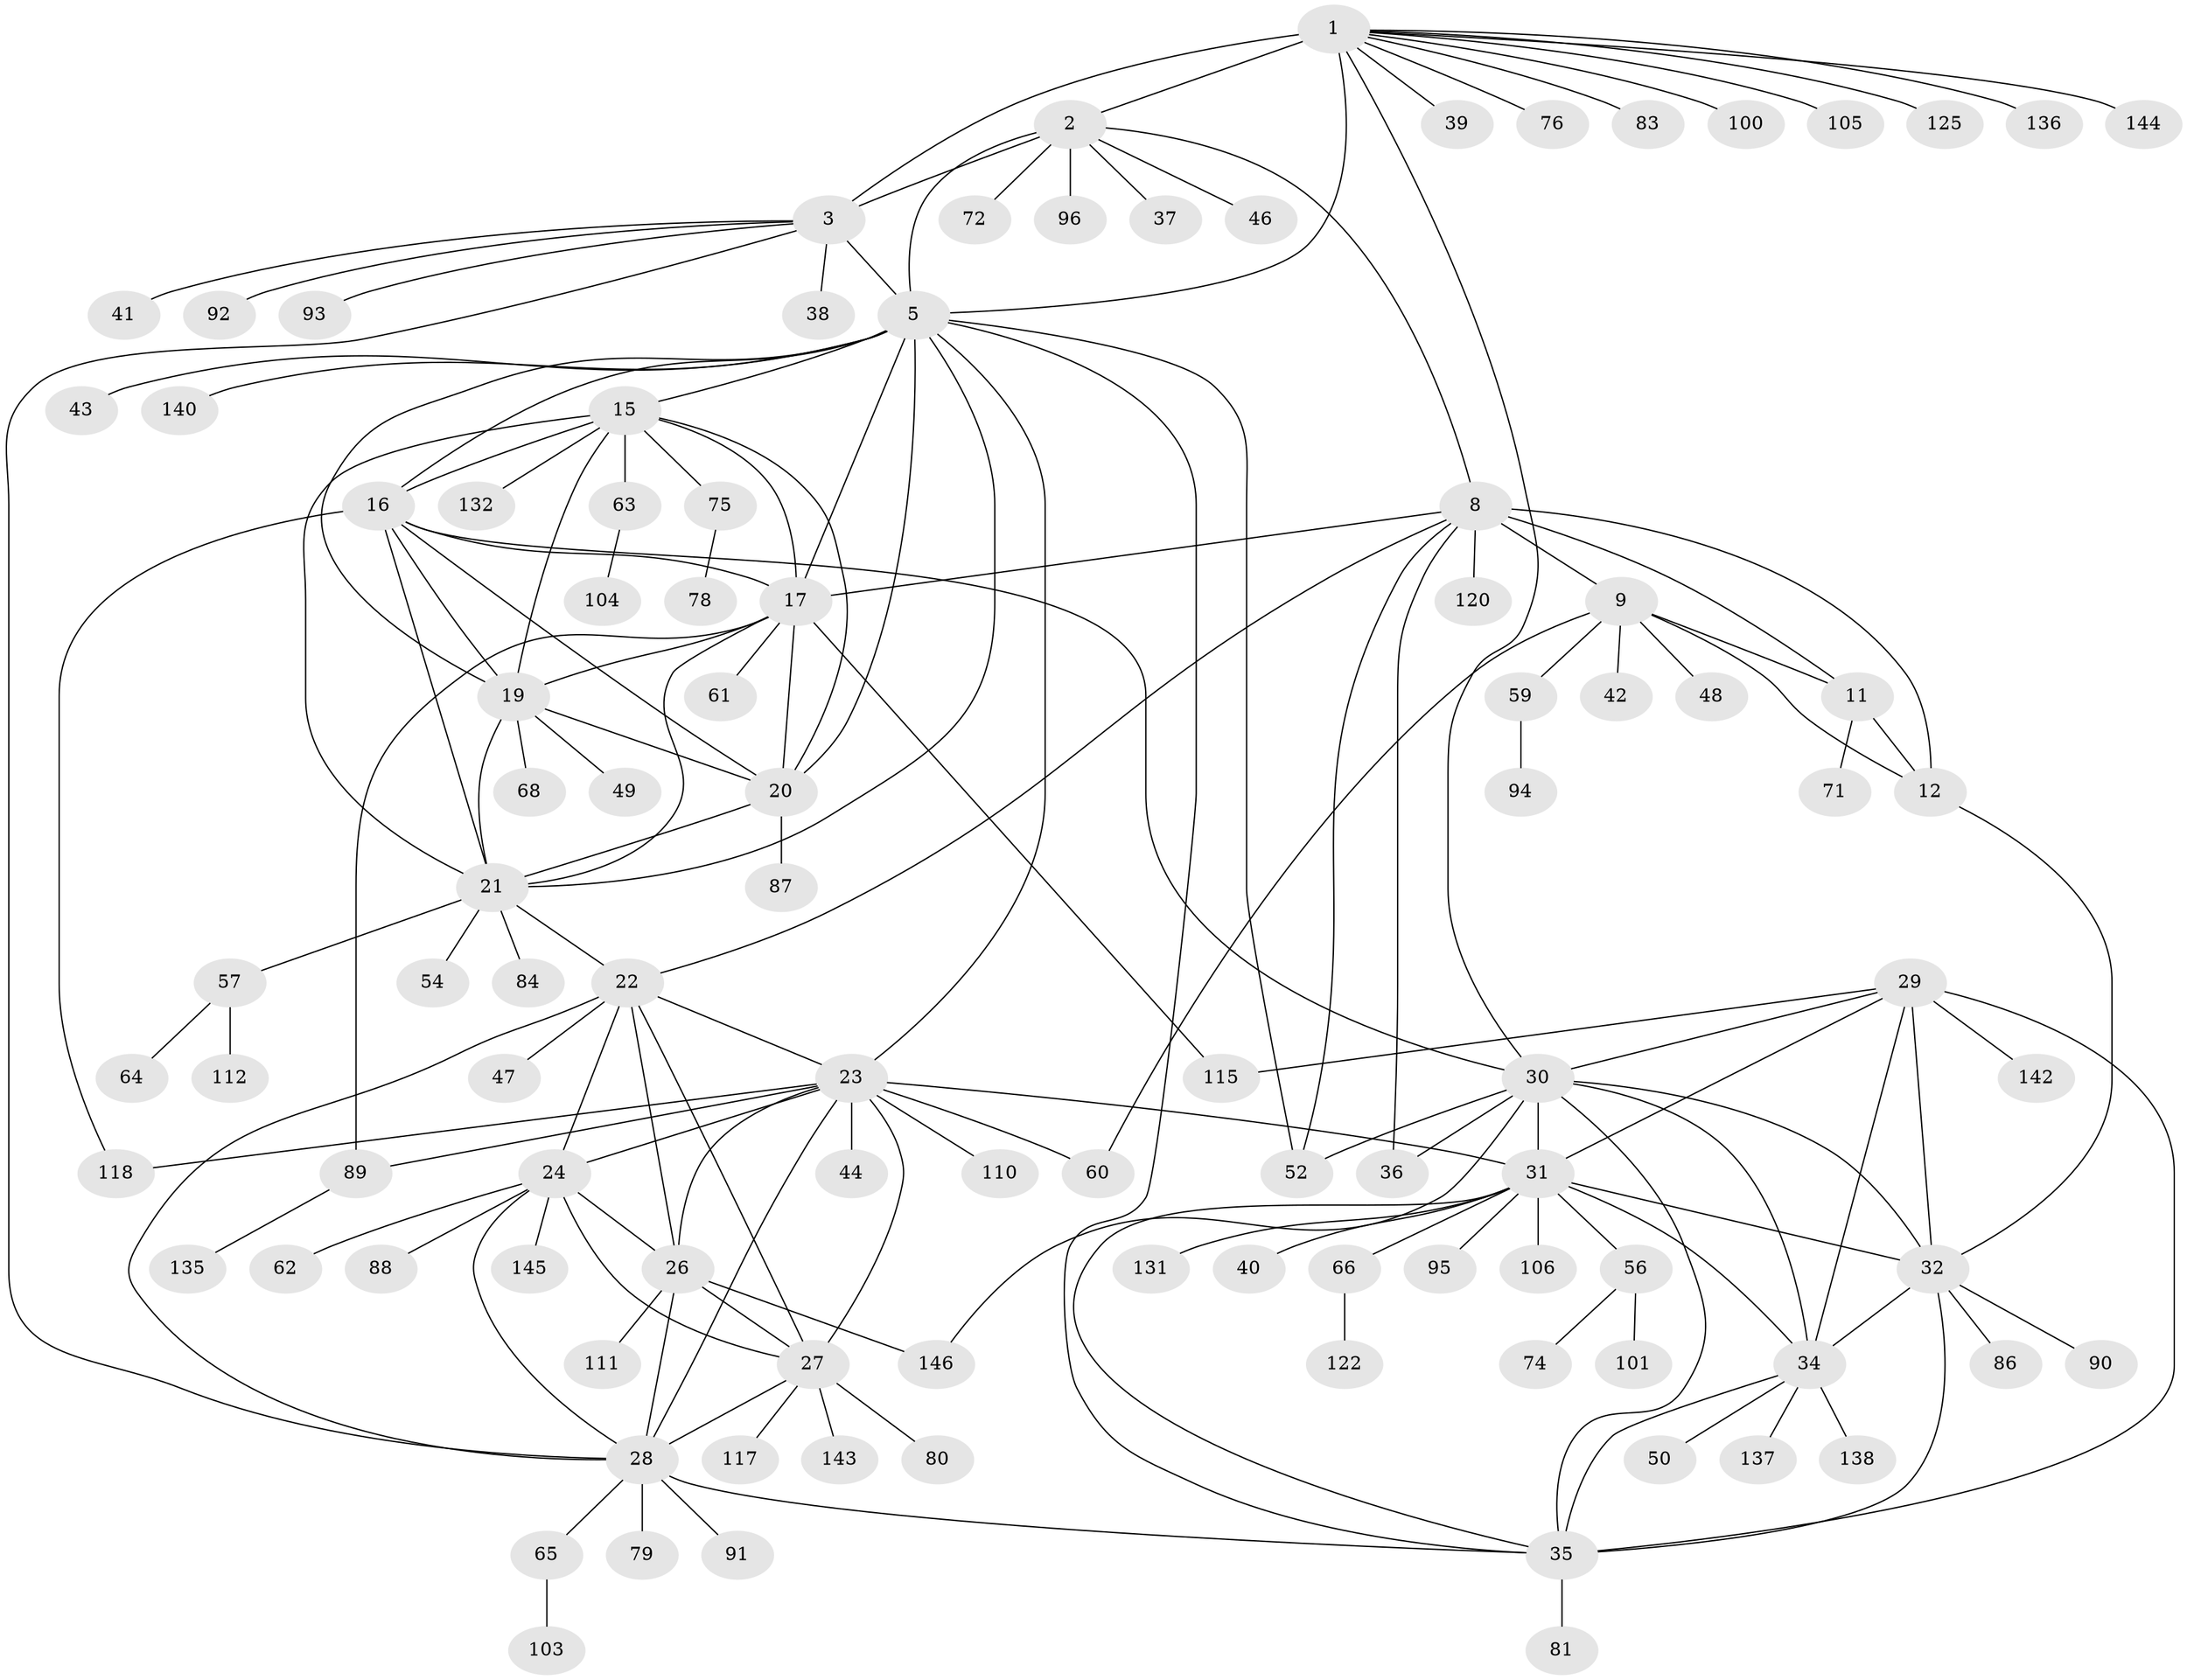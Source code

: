 // original degree distribution, {8: 0.0821917808219178, 11: 0.03424657534246575, 13: 0.03424657534246575, 7: 0.0410958904109589, 10: 0.0273972602739726, 9: 0.02054794520547945, 2: 0.17123287671232876, 1: 0.541095890410959, 3: 0.0410958904109589, 6: 0.00684931506849315}
// Generated by graph-tools (version 1.1) at 2025/19/03/04/25 18:19:57]
// undirected, 102 vertices, 159 edges
graph export_dot {
graph [start="1"]
  node [color=gray90,style=filled];
  1 [super="+4"];
  2;
  3;
  5 [super="+18+6+133+7"];
  8 [super="+13"];
  9 [super="+10+99+108+82+58"];
  11;
  12 [super="+98"];
  15 [super="+73"];
  16;
  17;
  19;
  20;
  21;
  22 [super="+25"];
  23;
  24;
  26;
  27;
  28 [super="+69"];
  29;
  30;
  31;
  32 [super="+33+127+113"];
  34;
  35 [super="+45"];
  36 [super="+53"];
  37;
  38 [super="+51"];
  39;
  40;
  41;
  42;
  43;
  44;
  46;
  47 [super="+139"];
  48;
  49;
  50 [super="+70"];
  52 [super="+67+123+85+77"];
  54;
  56;
  57;
  59;
  60;
  61;
  62;
  63;
  64;
  65;
  66;
  68;
  71;
  72;
  74;
  75;
  76;
  78;
  79;
  80;
  81;
  83;
  84;
  86;
  87;
  88 [super="+121"];
  89 [super="+97"];
  90;
  91;
  92;
  93;
  94;
  95;
  96;
  100 [super="+114"];
  101;
  103;
  104;
  105;
  106;
  110;
  111;
  112;
  115;
  117;
  118;
  120;
  122;
  125;
  131;
  132;
  135;
  136;
  137;
  138;
  140;
  142;
  143;
  144;
  145;
  146;
  1 -- 2 [weight=2];
  1 -- 3 [weight=2];
  1 -- 5 [weight=6];
  1 -- 39;
  1 -- 83;
  1 -- 100;
  1 -- 136;
  1 -- 105;
  1 -- 76;
  1 -- 144;
  1 -- 125;
  1 -- 30;
  2 -- 3;
  2 -- 5 [weight=3];
  2 -- 37;
  2 -- 46;
  2 -- 72;
  2 -- 96;
  2 -- 8;
  3 -- 5 [weight=3];
  3 -- 28;
  3 -- 38;
  3 -- 41;
  3 -- 92;
  3 -- 93;
  5 -- 43;
  5 -- 140;
  5 -- 15;
  5 -- 16;
  5 -- 17;
  5 -- 19;
  5 -- 20;
  5 -- 21;
  5 -- 52;
  5 -- 23;
  5 -- 35;
  8 -- 9 [weight=6];
  8 -- 11 [weight=3];
  8 -- 12 [weight=3];
  8 -- 17;
  8 -- 36;
  8 -- 52;
  8 -- 22;
  8 -- 120;
  9 -- 11 [weight=2];
  9 -- 12 [weight=2];
  9 -- 42;
  9 -- 59;
  9 -- 60;
  9 -- 48;
  11 -- 12;
  11 -- 71;
  12 -- 32;
  15 -- 16;
  15 -- 17;
  15 -- 19;
  15 -- 20;
  15 -- 21;
  15 -- 63;
  15 -- 75;
  15 -- 132;
  16 -- 17;
  16 -- 19;
  16 -- 20;
  16 -- 21;
  16 -- 30;
  16 -- 118;
  17 -- 19;
  17 -- 20;
  17 -- 21;
  17 -- 61;
  17 -- 89;
  17 -- 115;
  19 -- 20;
  19 -- 21;
  19 -- 49;
  19 -- 68;
  20 -- 21;
  20 -- 87;
  21 -- 22;
  21 -- 54;
  21 -- 57;
  21 -- 84;
  22 -- 23 [weight=2];
  22 -- 24 [weight=2];
  22 -- 26 [weight=2];
  22 -- 27 [weight=2];
  22 -- 28 [weight=2];
  22 -- 47;
  23 -- 24;
  23 -- 26;
  23 -- 27;
  23 -- 28;
  23 -- 31;
  23 -- 44;
  23 -- 60;
  23 -- 110;
  23 -- 118;
  23 -- 89;
  24 -- 26;
  24 -- 27;
  24 -- 28;
  24 -- 62;
  24 -- 88;
  24 -- 145;
  26 -- 27;
  26 -- 28;
  26 -- 111;
  26 -- 146;
  27 -- 28;
  27 -- 80;
  27 -- 117;
  27 -- 143;
  28 -- 65;
  28 -- 79;
  28 -- 91;
  28 -- 35 [weight=2];
  29 -- 30;
  29 -- 31;
  29 -- 32 [weight=2];
  29 -- 34;
  29 -- 35;
  29 -- 115;
  29 -- 142;
  30 -- 31;
  30 -- 32 [weight=2];
  30 -- 34;
  30 -- 35;
  30 -- 52;
  30 -- 146;
  30 -- 36;
  31 -- 32 [weight=2];
  31 -- 34;
  31 -- 35;
  31 -- 40;
  31 -- 56;
  31 -- 66;
  31 -- 95;
  31 -- 106;
  31 -- 131;
  32 -- 34 [weight=2];
  32 -- 35 [weight=3];
  32 -- 86;
  32 -- 90;
  34 -- 35;
  34 -- 50;
  34 -- 137;
  34 -- 138;
  35 -- 81;
  56 -- 74;
  56 -- 101;
  57 -- 64;
  57 -- 112;
  59 -- 94;
  63 -- 104;
  65 -- 103;
  66 -- 122;
  75 -- 78;
  89 -- 135;
}
